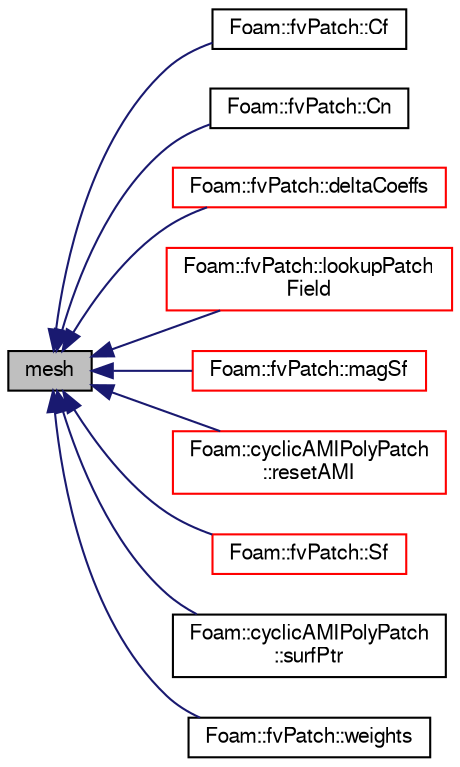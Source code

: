 digraph "mesh"
{
  bgcolor="transparent";
  edge [fontname="FreeSans",fontsize="10",labelfontname="FreeSans",labelfontsize="10"];
  node [fontname="FreeSans",fontsize="10",shape=record];
  rankdir="LR";
  Node1 [label="mesh",height=0.2,width=0.4,color="black", fillcolor="grey75", style="filled" fontcolor="black"];
  Node1 -> Node2 [dir="back",color="midnightblue",fontsize="10",style="solid",fontname="FreeSans"];
  Node2 [label="Foam::fvPatch::Cf",height=0.2,width=0.4,color="black",URL="$a00860.html#aae490bbff628cade44818839b3fe93bf",tooltip="Return face centres. "];
  Node1 -> Node3 [dir="back",color="midnightblue",fontsize="10",style="solid",fontname="FreeSans"];
  Node3 [label="Foam::fvPatch::Cn",height=0.2,width=0.4,color="black",URL="$a00860.html#a94b8646f3fa7eae7be87b04fd1b0293d",tooltip="Return neighbour cell centres. "];
  Node1 -> Node4 [dir="back",color="midnightblue",fontsize="10",style="solid",fontname="FreeSans"];
  Node4 [label="Foam::fvPatch::deltaCoeffs",height=0.2,width=0.4,color="red",URL="$a00860.html#a68566c15658234b1c4c972ff9bfcee26",tooltip="Return the face - cell distance coeffient. "];
  Node1 -> Node5 [dir="back",color="midnightblue",fontsize="10",style="solid",fontname="FreeSans"];
  Node5 [label="Foam::fvPatch::lookupPatch\lField",height=0.2,width=0.4,color="red",URL="$a00860.html#afaaf754f8e65cc448cfe3dfb1e033ae1",tooltip="Lookup and return the patchField of the named field from the. "];
  Node1 -> Node6 [dir="back",color="midnightblue",fontsize="10",style="solid",fontname="FreeSans"];
  Node6 [label="Foam::fvPatch::magSf",height=0.2,width=0.4,color="red",URL="$a00860.html#af3911113e534bb184d697a9add80c55c",tooltip="Return face area magnitudes. "];
  Node1 -> Node7 [dir="back",color="midnightblue",fontsize="10",style="solid",fontname="FreeSans"];
  Node7 [label="Foam::cyclicAMIPolyPatch\l::resetAMI",height=0.2,width=0.4,color="red",URL="$a00453.html#ac378774325ececbf6413adfeeaa2a68f",tooltip="Reset the AMI interpolator. "];
  Node1 -> Node8 [dir="back",color="midnightblue",fontsize="10",style="solid",fontname="FreeSans"];
  Node8 [label="Foam::fvPatch::Sf",height=0.2,width=0.4,color="red",URL="$a00860.html#a3113bc602401d965fc6f373b993f0690",tooltip="Return face area vectors. "];
  Node1 -> Node9 [dir="back",color="midnightblue",fontsize="10",style="solid",fontname="FreeSans"];
  Node9 [label="Foam::cyclicAMIPolyPatch\l::surfPtr",height=0.2,width=0.4,color="black",URL="$a00453.html#add4f5204e386a3b34748b7fbdf7bd8b2",tooltip="Return a reference to the projection surface. "];
  Node1 -> Node10 [dir="back",color="midnightblue",fontsize="10",style="solid",fontname="FreeSans"];
  Node10 [label="Foam::fvPatch::weights",height=0.2,width=0.4,color="black",URL="$a00860.html#ad4c3367f0165da9306aa5c0f232a78bd",tooltip="Return patch weighting factors. "];
}
